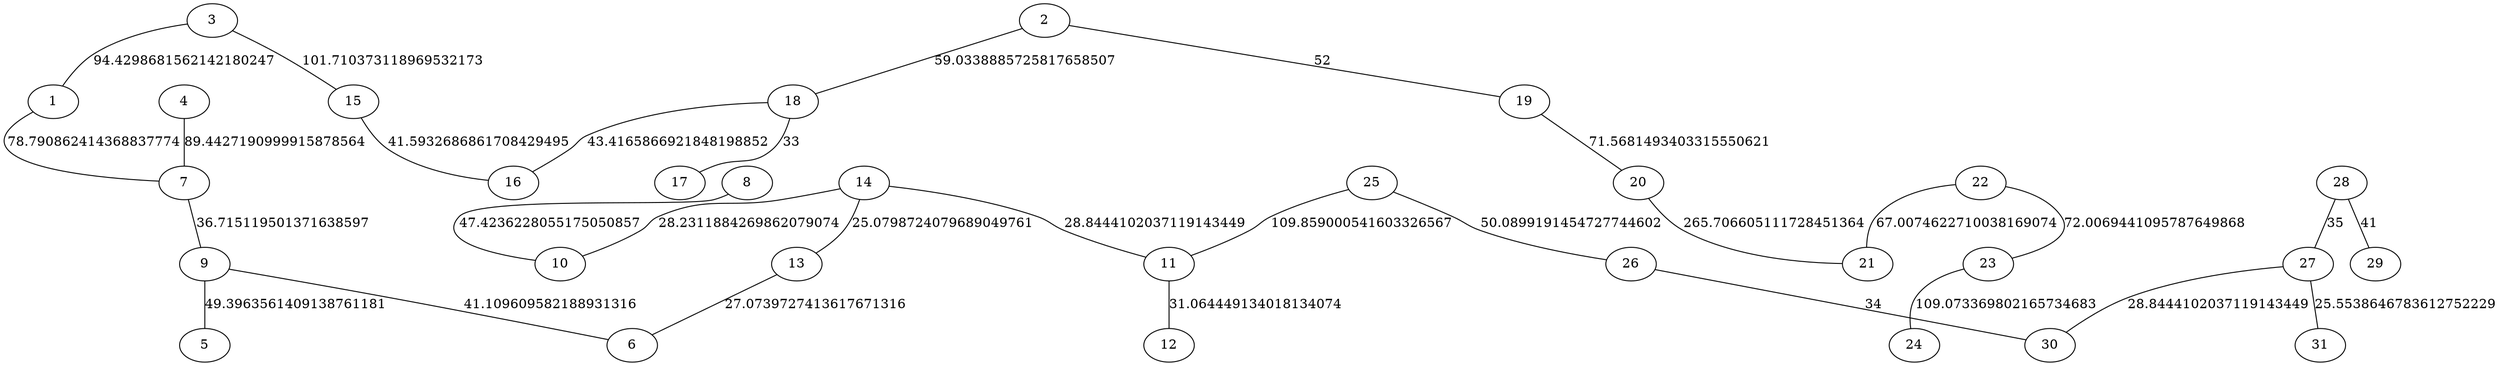 graph {
"14" -- "13" [label="25.0798724079689049761"]
"27" -- "31" [label="25.5538646783612752229"]
"13" -- "6" [label="27.0739727413617671316"]
"14" -- "10" [label="28.2311884269862079074"]
"14" -- "11" [label="28.8444102037119143449"]
"27" -- "30" [label="28.8444102037119143449"]
"11" -- "12" [label="31.064449134018134074"]
"18" -- "17" [label="33"]
"26" -- "30" [label="34"]
"28" -- "27" [label="35"]
"7" -- "9" [label="36.715119501371638597"]
"28" -- "29" [label="41"]
"9" -- "6" [label="41.109609582188931316"]
"15" -- "16" [label="41.5932686861708429495"]
"18" -- "16" [label="43.4165866921848198852"]
"8" -- "10" [label="47.4236228055175050857"]
"9" -- "5" [label="49.3963561409138761181"]
"25" -- "26" [label="50.0899191454727744602"]
"2" -- "19" [label="52"]
"2" -- "18" [label="59.0338885725817658507"]
"22" -- "21" [label="67.0074622710038169074"]
"19" -- "20" [label="71.5681493403315550621"]
"22" -- "23" [label="72.0069441095787649868"]
"1" -- "7" [label="78.790862414368837774"]
"4" -- "7" [label="89.4427190999915878564"]
"3" -- "1" [label="94.4298681562142180247"]
"3" -- "15" [label="101.710373118969532173"]
"23" -- "24" [label="109.073369802165734683"]
"25" -- "11" [label="109.859000541603326567"]
"20" -- "21" [label="265.706605111728451364"]
}